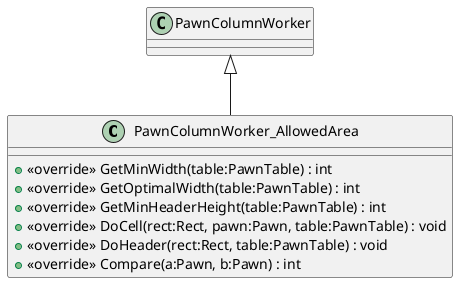 @startuml
class PawnColumnWorker_AllowedArea {
    + <<override>> GetMinWidth(table:PawnTable) : int
    + <<override>> GetOptimalWidth(table:PawnTable) : int
    + <<override>> GetMinHeaderHeight(table:PawnTable) : int
    + <<override>> DoCell(rect:Rect, pawn:Pawn, table:PawnTable) : void
    + <<override>> DoHeader(rect:Rect, table:PawnTable) : void
    + <<override>> Compare(a:Pawn, b:Pawn) : int
}
PawnColumnWorker <|-- PawnColumnWorker_AllowedArea
@enduml
